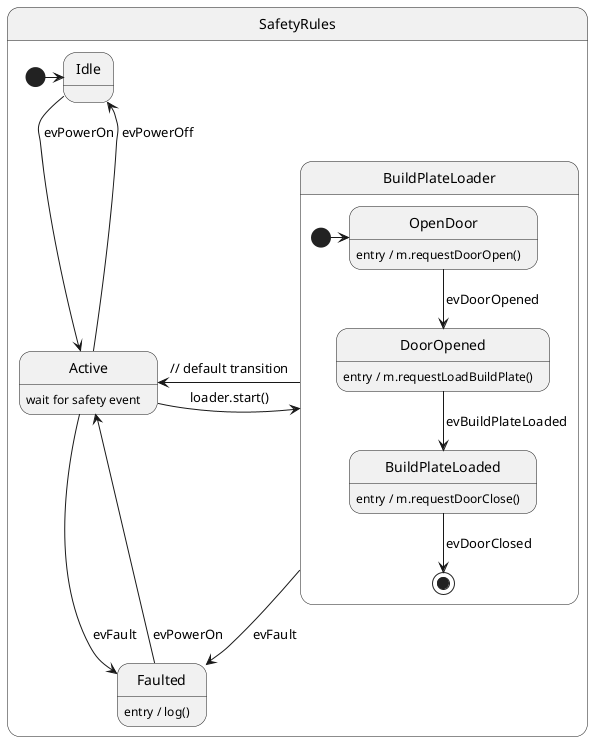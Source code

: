 @startuml
left to right direction

' global spacing (Graphviz)
skinparam ranksep 5
skinparam Padding 2
skinparam Shadowing false

state SafetyRules {
   state Idle
   [*] -> Idle
   Idle --> Active: evPowerOn
   Active --> Idle : evPowerOff
   Active : wait for safety event

   Active -> Faulted: evFault
   Active -> BuildPlateLoader: loader.start() 

   state Faulted
   Faulted --> Active : evPowerOn
   Faulted : entry / log()

   state BuildPlateLoader {
      top to bottom direction
      [*] -> OpenDoor
      state OpenDoor
          OpenDoor : entry / m.requestDoorOpen()
      state DoorOpened
          DoorOpened : entry / m.requestLoadBuildPlate()
      state BuildPlateLoaded
          BuildPlateLoaded : entry / m.requestDoorClose()
    
      OpenDoor --> DoorOpened : evDoorOpened
      DoorOpened --> BuildPlateLoaded : evBuildPlateLoaded
      BuildPlateLoaded --> [*] : evDoorClosed
   }

   BuildPlateLoader -> Active : // default transition
   BuildPlateLoader --> Faulted : evFault
}
@enduml
